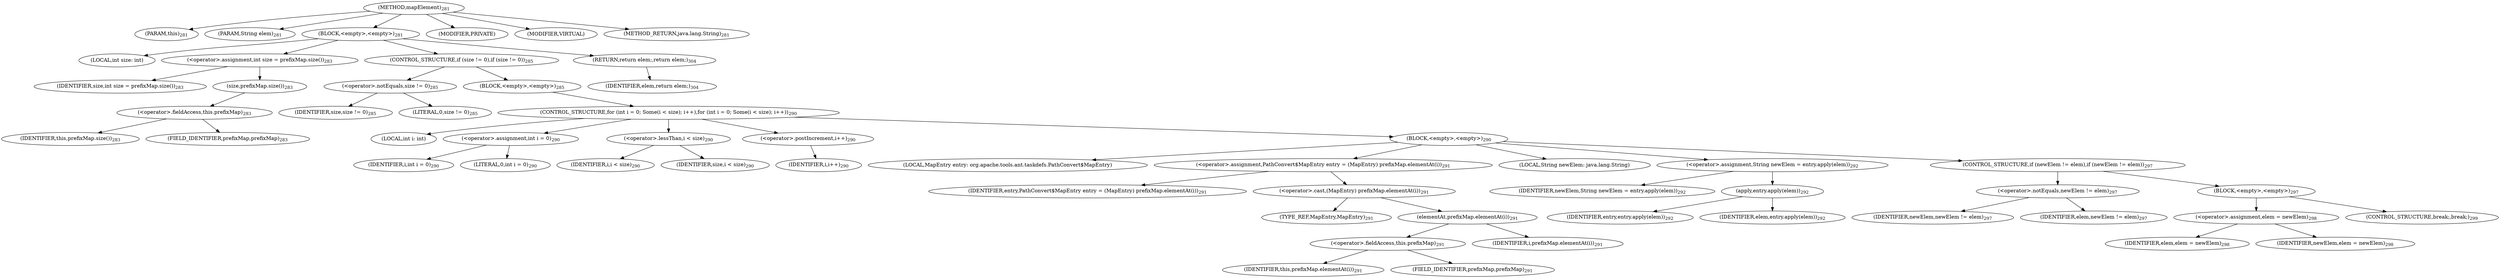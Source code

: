 digraph "mapElement" {  
"527" [label = <(METHOD,mapElement)<SUB>281</SUB>> ]
"528" [label = <(PARAM,this)<SUB>281</SUB>> ]
"529" [label = <(PARAM,String elem)<SUB>281</SUB>> ]
"530" [label = <(BLOCK,&lt;empty&gt;,&lt;empty&gt;)<SUB>281</SUB>> ]
"531" [label = <(LOCAL,int size: int)> ]
"532" [label = <(&lt;operator&gt;.assignment,int size = prefixMap.size())<SUB>283</SUB>> ]
"533" [label = <(IDENTIFIER,size,int size = prefixMap.size())<SUB>283</SUB>> ]
"534" [label = <(size,prefixMap.size())<SUB>283</SUB>> ]
"535" [label = <(&lt;operator&gt;.fieldAccess,this.prefixMap)<SUB>283</SUB>> ]
"536" [label = <(IDENTIFIER,this,prefixMap.size())<SUB>283</SUB>> ]
"537" [label = <(FIELD_IDENTIFIER,prefixMap,prefixMap)<SUB>283</SUB>> ]
"538" [label = <(CONTROL_STRUCTURE,if (size != 0),if (size != 0))<SUB>285</SUB>> ]
"539" [label = <(&lt;operator&gt;.notEquals,size != 0)<SUB>285</SUB>> ]
"540" [label = <(IDENTIFIER,size,size != 0)<SUB>285</SUB>> ]
"541" [label = <(LITERAL,0,size != 0)<SUB>285</SUB>> ]
"542" [label = <(BLOCK,&lt;empty&gt;,&lt;empty&gt;)<SUB>285</SUB>> ]
"543" [label = <(CONTROL_STRUCTURE,for (int i = 0; Some(i &lt; size); i++),for (int i = 0; Some(i &lt; size); i++))<SUB>290</SUB>> ]
"544" [label = <(LOCAL,int i: int)> ]
"545" [label = <(&lt;operator&gt;.assignment,int i = 0)<SUB>290</SUB>> ]
"546" [label = <(IDENTIFIER,i,int i = 0)<SUB>290</SUB>> ]
"547" [label = <(LITERAL,0,int i = 0)<SUB>290</SUB>> ]
"548" [label = <(&lt;operator&gt;.lessThan,i &lt; size)<SUB>290</SUB>> ]
"549" [label = <(IDENTIFIER,i,i &lt; size)<SUB>290</SUB>> ]
"550" [label = <(IDENTIFIER,size,i &lt; size)<SUB>290</SUB>> ]
"551" [label = <(&lt;operator&gt;.postIncrement,i++)<SUB>290</SUB>> ]
"552" [label = <(IDENTIFIER,i,i++)<SUB>290</SUB>> ]
"553" [label = <(BLOCK,&lt;empty&gt;,&lt;empty&gt;)<SUB>290</SUB>> ]
"554" [label = <(LOCAL,MapEntry entry: org.apache.tools.ant.taskdefs.PathConvert$MapEntry)> ]
"555" [label = <(&lt;operator&gt;.assignment,PathConvert$MapEntry entry = (MapEntry) prefixMap.elementAt(i))<SUB>291</SUB>> ]
"556" [label = <(IDENTIFIER,entry,PathConvert$MapEntry entry = (MapEntry) prefixMap.elementAt(i))<SUB>291</SUB>> ]
"557" [label = <(&lt;operator&gt;.cast,(MapEntry) prefixMap.elementAt(i))<SUB>291</SUB>> ]
"558" [label = <(TYPE_REF,MapEntry,MapEntry)<SUB>291</SUB>> ]
"559" [label = <(elementAt,prefixMap.elementAt(i))<SUB>291</SUB>> ]
"560" [label = <(&lt;operator&gt;.fieldAccess,this.prefixMap)<SUB>291</SUB>> ]
"561" [label = <(IDENTIFIER,this,prefixMap.elementAt(i))<SUB>291</SUB>> ]
"562" [label = <(FIELD_IDENTIFIER,prefixMap,prefixMap)<SUB>291</SUB>> ]
"563" [label = <(IDENTIFIER,i,prefixMap.elementAt(i))<SUB>291</SUB>> ]
"564" [label = <(LOCAL,String newElem: java.lang.String)> ]
"565" [label = <(&lt;operator&gt;.assignment,String newElem = entry.apply(elem))<SUB>292</SUB>> ]
"566" [label = <(IDENTIFIER,newElem,String newElem = entry.apply(elem))<SUB>292</SUB>> ]
"567" [label = <(apply,entry.apply(elem))<SUB>292</SUB>> ]
"568" [label = <(IDENTIFIER,entry,entry.apply(elem))<SUB>292</SUB>> ]
"569" [label = <(IDENTIFIER,elem,entry.apply(elem))<SUB>292</SUB>> ]
"570" [label = <(CONTROL_STRUCTURE,if (newElem != elem),if (newElem != elem))<SUB>297</SUB>> ]
"571" [label = <(&lt;operator&gt;.notEquals,newElem != elem)<SUB>297</SUB>> ]
"572" [label = <(IDENTIFIER,newElem,newElem != elem)<SUB>297</SUB>> ]
"573" [label = <(IDENTIFIER,elem,newElem != elem)<SUB>297</SUB>> ]
"574" [label = <(BLOCK,&lt;empty&gt;,&lt;empty&gt;)<SUB>297</SUB>> ]
"575" [label = <(&lt;operator&gt;.assignment,elem = newElem)<SUB>298</SUB>> ]
"576" [label = <(IDENTIFIER,elem,elem = newElem)<SUB>298</SUB>> ]
"577" [label = <(IDENTIFIER,newElem,elem = newElem)<SUB>298</SUB>> ]
"578" [label = <(CONTROL_STRUCTURE,break;,break;)<SUB>299</SUB>> ]
"579" [label = <(RETURN,return elem;,return elem;)<SUB>304</SUB>> ]
"580" [label = <(IDENTIFIER,elem,return elem;)<SUB>304</SUB>> ]
"581" [label = <(MODIFIER,PRIVATE)> ]
"582" [label = <(MODIFIER,VIRTUAL)> ]
"583" [label = <(METHOD_RETURN,java.lang.String)<SUB>281</SUB>> ]
  "527" -> "528" 
  "527" -> "529" 
  "527" -> "530" 
  "527" -> "581" 
  "527" -> "582" 
  "527" -> "583" 
  "530" -> "531" 
  "530" -> "532" 
  "530" -> "538" 
  "530" -> "579" 
  "532" -> "533" 
  "532" -> "534" 
  "534" -> "535" 
  "535" -> "536" 
  "535" -> "537" 
  "538" -> "539" 
  "538" -> "542" 
  "539" -> "540" 
  "539" -> "541" 
  "542" -> "543" 
  "543" -> "544" 
  "543" -> "545" 
  "543" -> "548" 
  "543" -> "551" 
  "543" -> "553" 
  "545" -> "546" 
  "545" -> "547" 
  "548" -> "549" 
  "548" -> "550" 
  "551" -> "552" 
  "553" -> "554" 
  "553" -> "555" 
  "553" -> "564" 
  "553" -> "565" 
  "553" -> "570" 
  "555" -> "556" 
  "555" -> "557" 
  "557" -> "558" 
  "557" -> "559" 
  "559" -> "560" 
  "559" -> "563" 
  "560" -> "561" 
  "560" -> "562" 
  "565" -> "566" 
  "565" -> "567" 
  "567" -> "568" 
  "567" -> "569" 
  "570" -> "571" 
  "570" -> "574" 
  "571" -> "572" 
  "571" -> "573" 
  "574" -> "575" 
  "574" -> "578" 
  "575" -> "576" 
  "575" -> "577" 
  "579" -> "580" 
}
